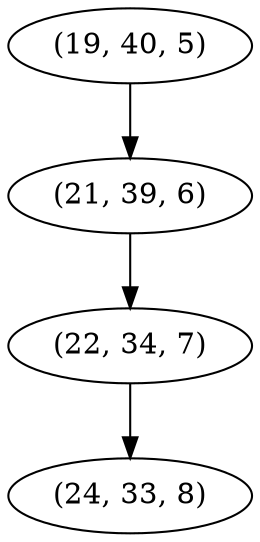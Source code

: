 digraph tree {
    "(19, 40, 5)";
    "(21, 39, 6)";
    "(22, 34, 7)";
    "(24, 33, 8)";
    "(19, 40, 5)" -> "(21, 39, 6)";
    "(21, 39, 6)" -> "(22, 34, 7)";
    "(22, 34, 7)" -> "(24, 33, 8)";
}
